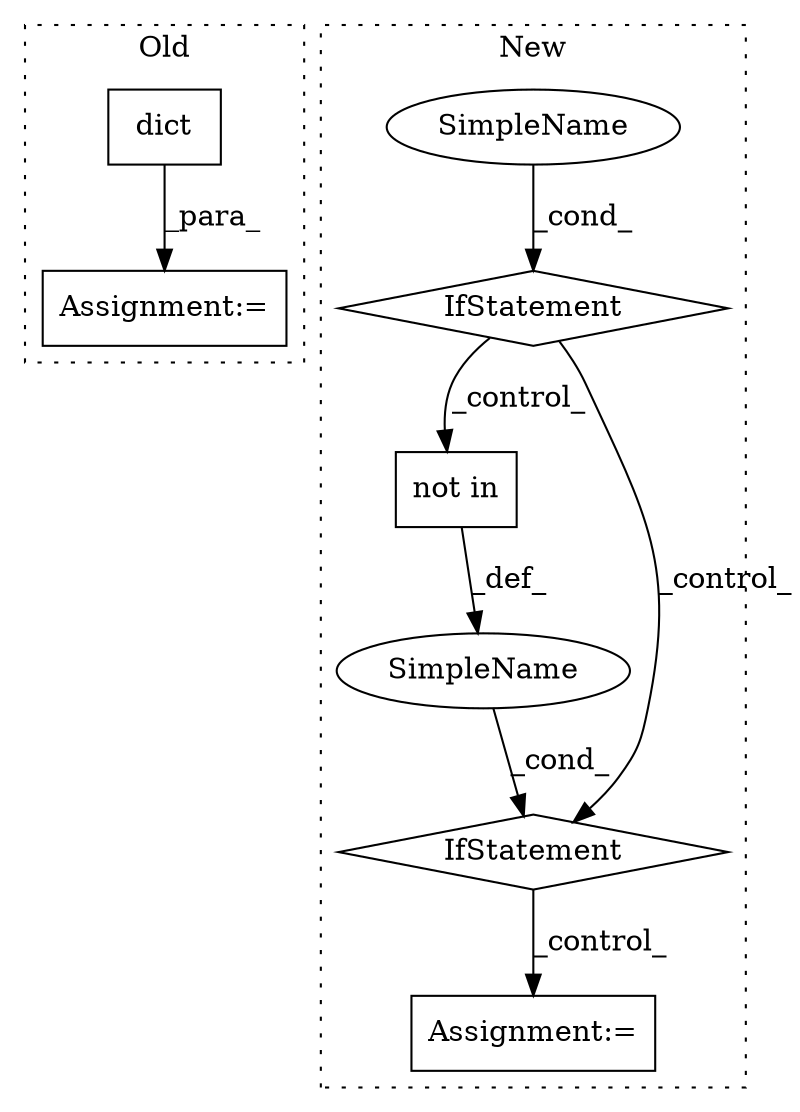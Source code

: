 digraph G {
subgraph cluster0 {
1 [label="dict" a="32" s="12651" l="6" shape="box"];
6 [label="Assignment:=" a="7" s="12650" l="1" shape="box"];
label = "Old";
style="dotted";
}
subgraph cluster1 {
2 [label="not in" a="108" s="12588" l="38" shape="box"];
3 [label="Assignment:=" a="7" s="12740" l="1" shape="box"];
4 [label="IfStatement" a="25" s="12576,12626" l="12,3" shape="diamond"];
5 [label="SimpleName" a="42" s="" l="" shape="ellipse"];
7 [label="IfStatement" a="25" s="12516,12564" l="4,2" shape="diamond"];
8 [label="SimpleName" a="42" s="" l="" shape="ellipse"];
label = "New";
style="dotted";
}
1 -> 6 [label="_para_"];
2 -> 5 [label="_def_"];
4 -> 3 [label="_control_"];
5 -> 4 [label="_cond_"];
7 -> 4 [label="_control_"];
7 -> 2 [label="_control_"];
8 -> 7 [label="_cond_"];
}
